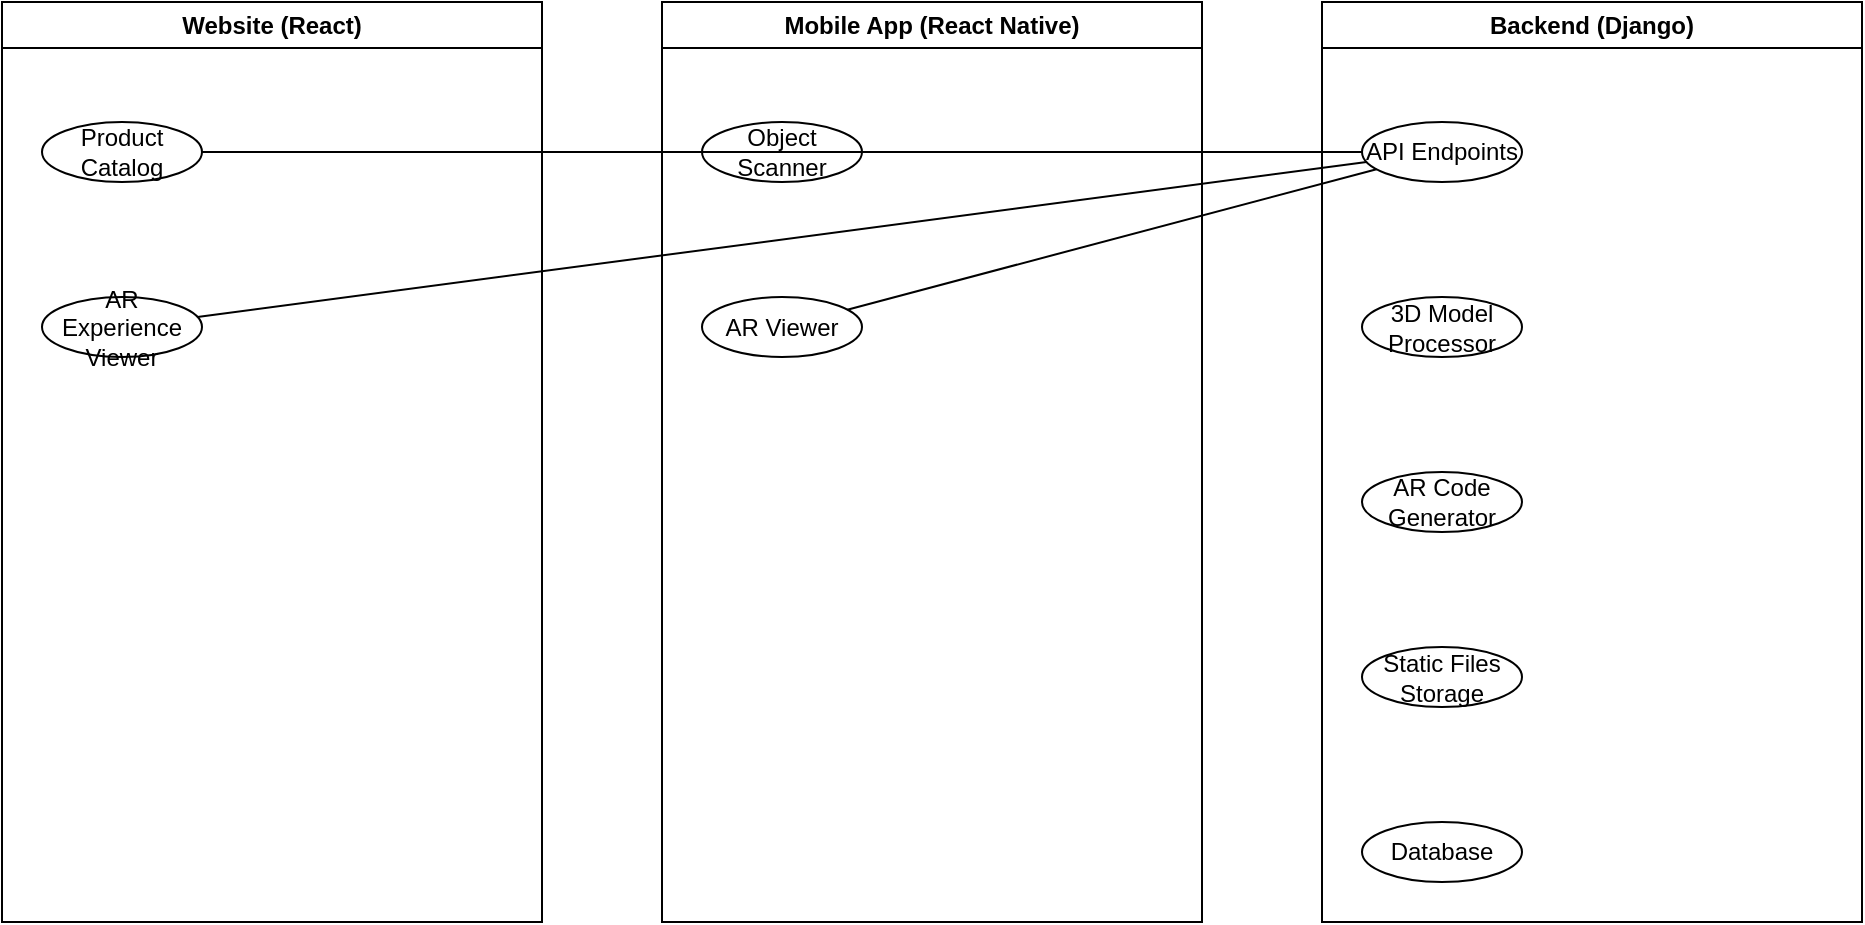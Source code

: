 <mxfile version="26.0.16">
  <diagram name="Page-1" id="2xKNmPbRvTcJsNJkrDok">
    <mxGraphModel dx="1103" dy="611" grid="1" gridSize="10" guides="1" tooltips="1" connect="1" arrows="1" fold="1" page="1" pageScale="1" pageWidth="1100" pageHeight="850" background="#ffffff" math="0" shadow="0">
      <root>
        <mxCell id="0" />
        <mxCell id="1" parent="0" />
        <mxCell id="MobileApp" value="Mobile App (React Native)" style="swimlane;whiteSpace=wrap;html=1;startSize=23;" vertex="1" parent="1">
          <mxGeometry x="430" y="195" width="270" height="460" as="geometry" />
        </mxCell>
        <mxCell id="Website" value="Website (React)" style="swimlane;whiteSpace=wrap;html=1;startSize=23;" vertex="1" parent="1">
          <mxGeometry x="100" y="195" width="270" height="460" as="geometry" />
        </mxCell>
        <mxCell id="Backend" value="Backend (Django)" style="swimlane;whiteSpace=wrap;html=1;startSize=23;" vertex="1" parent="1">
          <mxGeometry x="760" y="195" width="270" height="460" as="geometry" />
        </mxCell>
        <mxCell id="ObjectScanner" value="Object Scanner" style="ellipse;whiteSpace=wrap;html=1;" vertex="1" parent="MobileApp">
          <mxGeometry x="20" y="60" width="80" height="30" as="geometry" />
        </mxCell>
        <mxCell id="ARViewer" value="AR Viewer" style="ellipse;whiteSpace=wrap;html=1;" vertex="1" parent="MobileApp">
          <mxGeometry x="20" y="147.5" width="80" height="30" as="geometry" />
        </mxCell>
        <mxCell id="ProductCatalog" value="Product Catalog" style="ellipse;whiteSpace=wrap;html=1;" vertex="1" parent="Website">
          <mxGeometry x="20" y="60" width="80" height="30" as="geometry" />
        </mxCell>
        <mxCell id="ARExperience" value="AR Experience Viewer" style="ellipse;whiteSpace=wrap;html=1;" vertex="1" parent="Website">
          <mxGeometry x="20" y="147.5" width="80" height="30" as="geometry" />
        </mxCell>
        <mxCell id="API" value="API Endpoints" style="ellipse;whiteSpace=wrap;html=1;" vertex="1" parent="Backend">
          <mxGeometry x="20" y="60" width="80" height="30" as="geometry" />
        </mxCell>
        <mxCell id="ModelProcessor" value="3D Model Processor" style="ellipse;whiteSpace=wrap;html=1;" vertex="1" parent="Backend">
          <mxGeometry x="20" y="147.5" width="80" height="30" as="geometry" />
        </mxCell>
        <mxCell id="ARCodeGenerator" value="AR Code Generator" style="ellipse;whiteSpace=wrap;html=1;" vertex="1" parent="Backend">
          <mxGeometry x="20" y="235" width="80" height="30" as="geometry" />
        </mxCell>
        <mxCell id="StaticFiles" value="Static Files Storage" style="ellipse;whiteSpace=wrap;html=1;" vertex="1" parent="Backend">
          <mxGeometry x="20" y="322.5" width="80" height="30" as="geometry" />
        </mxCell>
        <mxCell id="Database" value="Database" style="ellipse;whiteSpace=wrap;html=1;" vertex="1" parent="Backend">
          <mxGeometry x="20" y="410" width="80" height="30" as="geometry" />
        </mxCell>
        <mxCell id="MobileAppToBackend" value="" style="endArrow=none;html=1;rounded=0;" edge="1" parent="1" source="ObjectScanner" target="API">
          <mxGeometry width="50" height="50" relative="1" as="geometry">
            <mxPoint x="500" y="200" as="sourcePoint" />
            <mxPoint x="800" y="200" as="targetPoint" />
          </mxGeometry>
        </mxCell>
        <mxCell id="BackendToMobileApp" value="" style="endArrow=none;html=1;rounded=0;" edge="1" parent="1" source="API" target="ARViewer">
          <mxGeometry width="50" height="50" relative="1" as="geometry">
            <mxPoint x="800" y="250" as="sourcePoint" />
            <mxPoint x="500" y="250" as="targetPoint" />
          </mxGeometry>
        </mxCell>
        <mxCell id="WebsiteToBackend" value="" style="endArrow=none;html=1;rounded=0;" edge="1" parent="1" source="ProductCatalog" target="API">
          <mxGeometry width="50" height="50" relative="1" as="geometry">
            <mxPoint x="200" y="200" as="sourcePoint" />
            <mxPoint x="500" y="200" as="targetPoint" />
          </mxGeometry>
        </mxCell>
        <mxCell id="BackendToWebsite" value="" style="endArrow=none;html=1;rounded=0;" edge="1" parent="1" source="API" target="ARExperience">
          <mxGeometry width="50" height="50" relative="1" as="geometry">
            <mxPoint x="500" y="250" as="sourcePoint" />
            <mxPoint x="200" y="250" as="targetPoint" />
          </mxGeometry>
        </mxCell>
      </root>
    </mxGraphModel>
  </diagram>
</mxfile>
